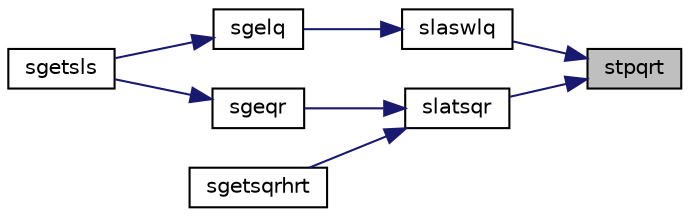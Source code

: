 digraph "stpqrt"
{
 // LATEX_PDF_SIZE
  edge [fontname="Helvetica",fontsize="10",labelfontname="Helvetica",labelfontsize="10"];
  node [fontname="Helvetica",fontsize="10",shape=record];
  rankdir="RL";
  Node1 [label="stpqrt",height=0.2,width=0.4,color="black", fillcolor="grey75", style="filled", fontcolor="black",tooltip="STPQRT"];
  Node1 -> Node2 [dir="back",color="midnightblue",fontsize="10",style="solid",fontname="Helvetica"];
  Node2 [label="slaswlq",height=0.2,width=0.4,color="black", fillcolor="white", style="filled",URL="$slaswlq_8f.html#a4bd97cd60dc6820636a2e775a0a7202e",tooltip="SLASWLQ"];
  Node2 -> Node3 [dir="back",color="midnightblue",fontsize="10",style="solid",fontname="Helvetica"];
  Node3 [label="sgelq",height=0.2,width=0.4,color="black", fillcolor="white", style="filled",URL="$sgelq_8f.html#a6a3c52e71695b484914e7e2a9fc944cb",tooltip="SGELQ"];
  Node3 -> Node4 [dir="back",color="midnightblue",fontsize="10",style="solid",fontname="Helvetica"];
  Node4 [label="sgetsls",height=0.2,width=0.4,color="black", fillcolor="white", style="filled",URL="$sgetsls_8f.html#a6208039df0bf345b9befcf55a4ceaef3",tooltip="SGETSLS"];
  Node1 -> Node5 [dir="back",color="midnightblue",fontsize="10",style="solid",fontname="Helvetica"];
  Node5 [label="slatsqr",height=0.2,width=0.4,color="black", fillcolor="white", style="filled",URL="$slatsqr_8f.html#a3ce58fd292be1e70670094359c612b9f",tooltip="SLATSQR"];
  Node5 -> Node6 [dir="back",color="midnightblue",fontsize="10",style="solid",fontname="Helvetica"];
  Node6 [label="sgeqr",height=0.2,width=0.4,color="black", fillcolor="white", style="filled",URL="$sgeqr_8f.html#aca46dded9a8ac2155d64d788f99277a3",tooltip="SGEQR"];
  Node6 -> Node4 [dir="back",color="midnightblue",fontsize="10",style="solid",fontname="Helvetica"];
  Node5 -> Node7 [dir="back",color="midnightblue",fontsize="10",style="solid",fontname="Helvetica"];
  Node7 [label="sgetsqrhrt",height=0.2,width=0.4,color="black", fillcolor="white", style="filled",URL="$sgetsqrhrt_8f.html#aa9b1c34bb9a3e6ffb4de0b144539777b",tooltip="SGETSQRHRT"];
}
